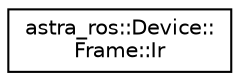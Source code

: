 digraph "Graphical Class Hierarchy"
{
 // LATEX_PDF_SIZE
  edge [fontname="Helvetica",fontsize="10",labelfontname="Helvetica",labelfontsize="10"];
  node [fontname="Helvetica",fontsize="10",shape=record];
  rankdir="LR";
  Node0 [label="astra_ros::Device::\lFrame::Ir",height=0.2,width=0.4,color="black", fillcolor="white", style="filled",URL="$structastra__ros_1_1Device_1_1Frame_1_1Ir.html",tooltip=" "];
}
